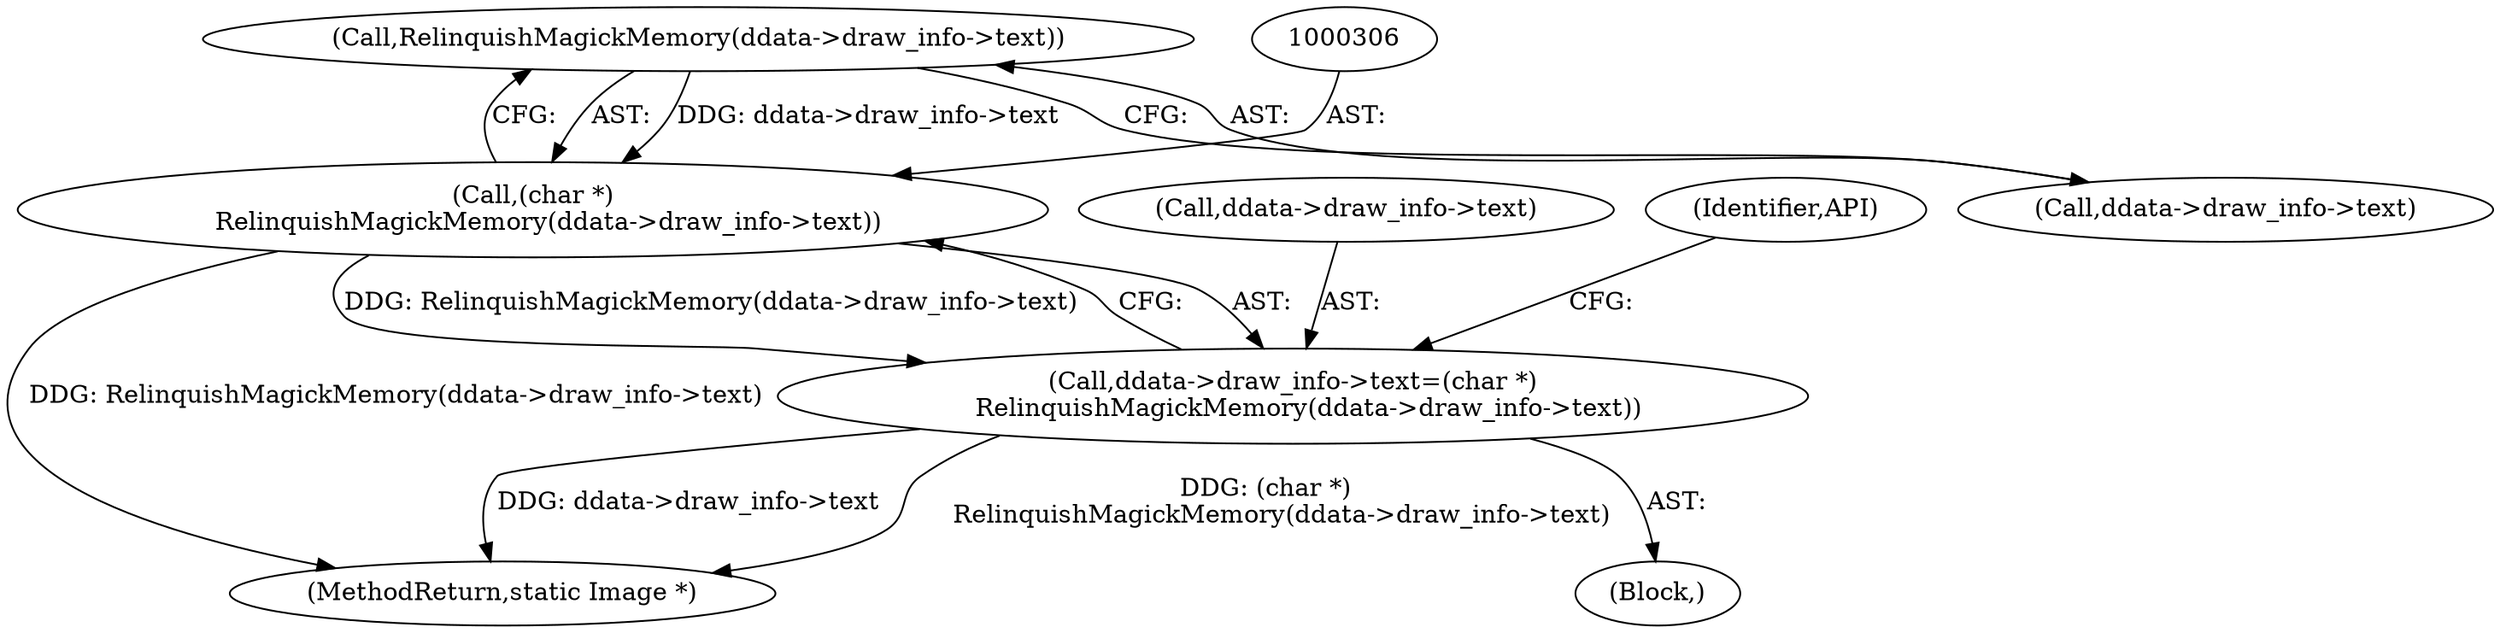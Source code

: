 digraph "0_ImageMagick_f6e9d0d9955e85bdd7540b251cd50d598dacc5e6_74@pointer" {
"1000307" [label="(Call,RelinquishMagickMemory(ddata->draw_info->text))"];
"1000305" [label="(Call,(char *)\n    RelinquishMagickMemory(ddata->draw_info->text))"];
"1000299" [label="(Call,ddata->draw_info->text=(char *)\n    RelinquishMagickMemory(ddata->draw_info->text))"];
"1000305" [label="(Call,(char *)\n    RelinquishMagickMemory(ddata->draw_info->text))"];
"1000299" [label="(Call,ddata->draw_info->text=(char *)\n    RelinquishMagickMemory(ddata->draw_info->text))"];
"1001050" [label="(MethodReturn,static Image *)"];
"1000307" [label="(Call,RelinquishMagickMemory(ddata->draw_info->text))"];
"1000300" [label="(Call,ddata->draw_info->text)"];
"1000314" [label="(Identifier,API)"];
"1000308" [label="(Call,ddata->draw_info->text)"];
"1000131" [label="(Block,)"];
"1000307" -> "1000305"  [label="AST: "];
"1000307" -> "1000308"  [label="CFG: "];
"1000308" -> "1000307"  [label="AST: "];
"1000305" -> "1000307"  [label="CFG: "];
"1000307" -> "1000305"  [label="DDG: ddata->draw_info->text"];
"1000305" -> "1000299"  [label="AST: "];
"1000306" -> "1000305"  [label="AST: "];
"1000299" -> "1000305"  [label="CFG: "];
"1000305" -> "1001050"  [label="DDG: RelinquishMagickMemory(ddata->draw_info->text)"];
"1000305" -> "1000299"  [label="DDG: RelinquishMagickMemory(ddata->draw_info->text)"];
"1000299" -> "1000131"  [label="AST: "];
"1000300" -> "1000299"  [label="AST: "];
"1000314" -> "1000299"  [label="CFG: "];
"1000299" -> "1001050"  [label="DDG: (char *)\n    RelinquishMagickMemory(ddata->draw_info->text)"];
"1000299" -> "1001050"  [label="DDG: ddata->draw_info->text"];
}
